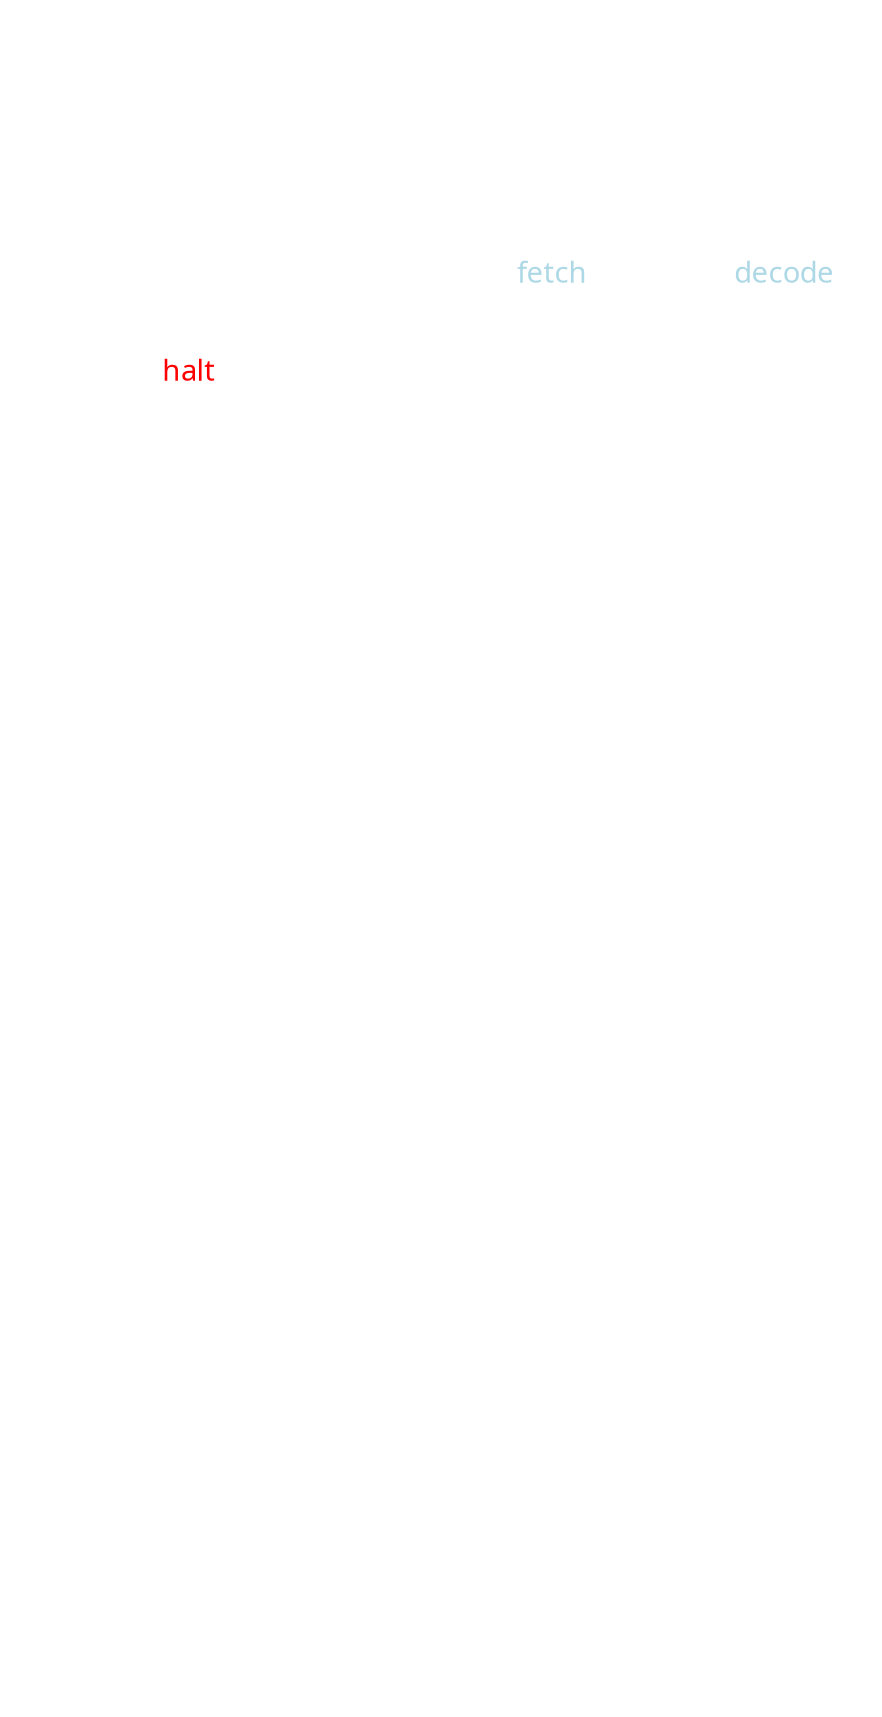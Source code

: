 digraph G {
  rankdir = "LR";
  compound = "true";
  bgcolor = "transparent";
  graph [fontname = "Handlee", fontcolor = "white", color = "white"];
  node [fontname = "Handlee", fontcolor = "white", color = "white"];
  edge [fontname = "Handlee", fontcolor = "white", color = "white"];

  startup [style = "invis"];
  idle;
  fetch [fontcolor = "lightblue"];
  decode [fontcolor = "lightblue"];
  startup -> idle [constraint = "false"];
  idle -> fetch [label = "EN=1"];
  fetch -> decode;
  fetch -> idle [label = "EN=0"];
  
  halt [fontcolor = "red", shape = "doublecircle"];
  decode -> halt [label = "\\0", constraint = "false"];
  halt -> halt
  decode -> ex_ptr_inc [label = ">", constraint = "false"];
  decode -> ex_ptr_dec [label = "<", constraint = "false"];
  decode -> ex_val_inc [label = "+", constraint = "false"];
  decode -> ex_val_dec [label = "-", constraint = "false"];
  decode -> ex_print [label = ".", constraint = "false"];
  decode -> ex_read [label = ",", constraint = "false"];
  decode -> ex_wloop_beg [label = "[", constraint = "false"];
  decode -> ex_wloop_end [label = "]", constraint = "false"];
  decode -> ex_dloop_beg [label = "(", constraint = "false"];
  decode -> ex_dloop_end [label = ")", constraint = "false"];
  decode -> ex_noop [label = "", constraint = "false"];
  
  subgraph cluster_execution {
    ex_ptr_inc,
    ex_ptr_dec,
    ex_val_inc,
    ex_val_dec,
    ex_print,
    ex_read,
    ex_wloop_beg,
    ex_wloop_end,
    ex_dloop_beg,
    ex_dloop_end,
    ex_noop
  };
  
  ex_noop -> fetch [ltail = "cluster_execution"];
}
